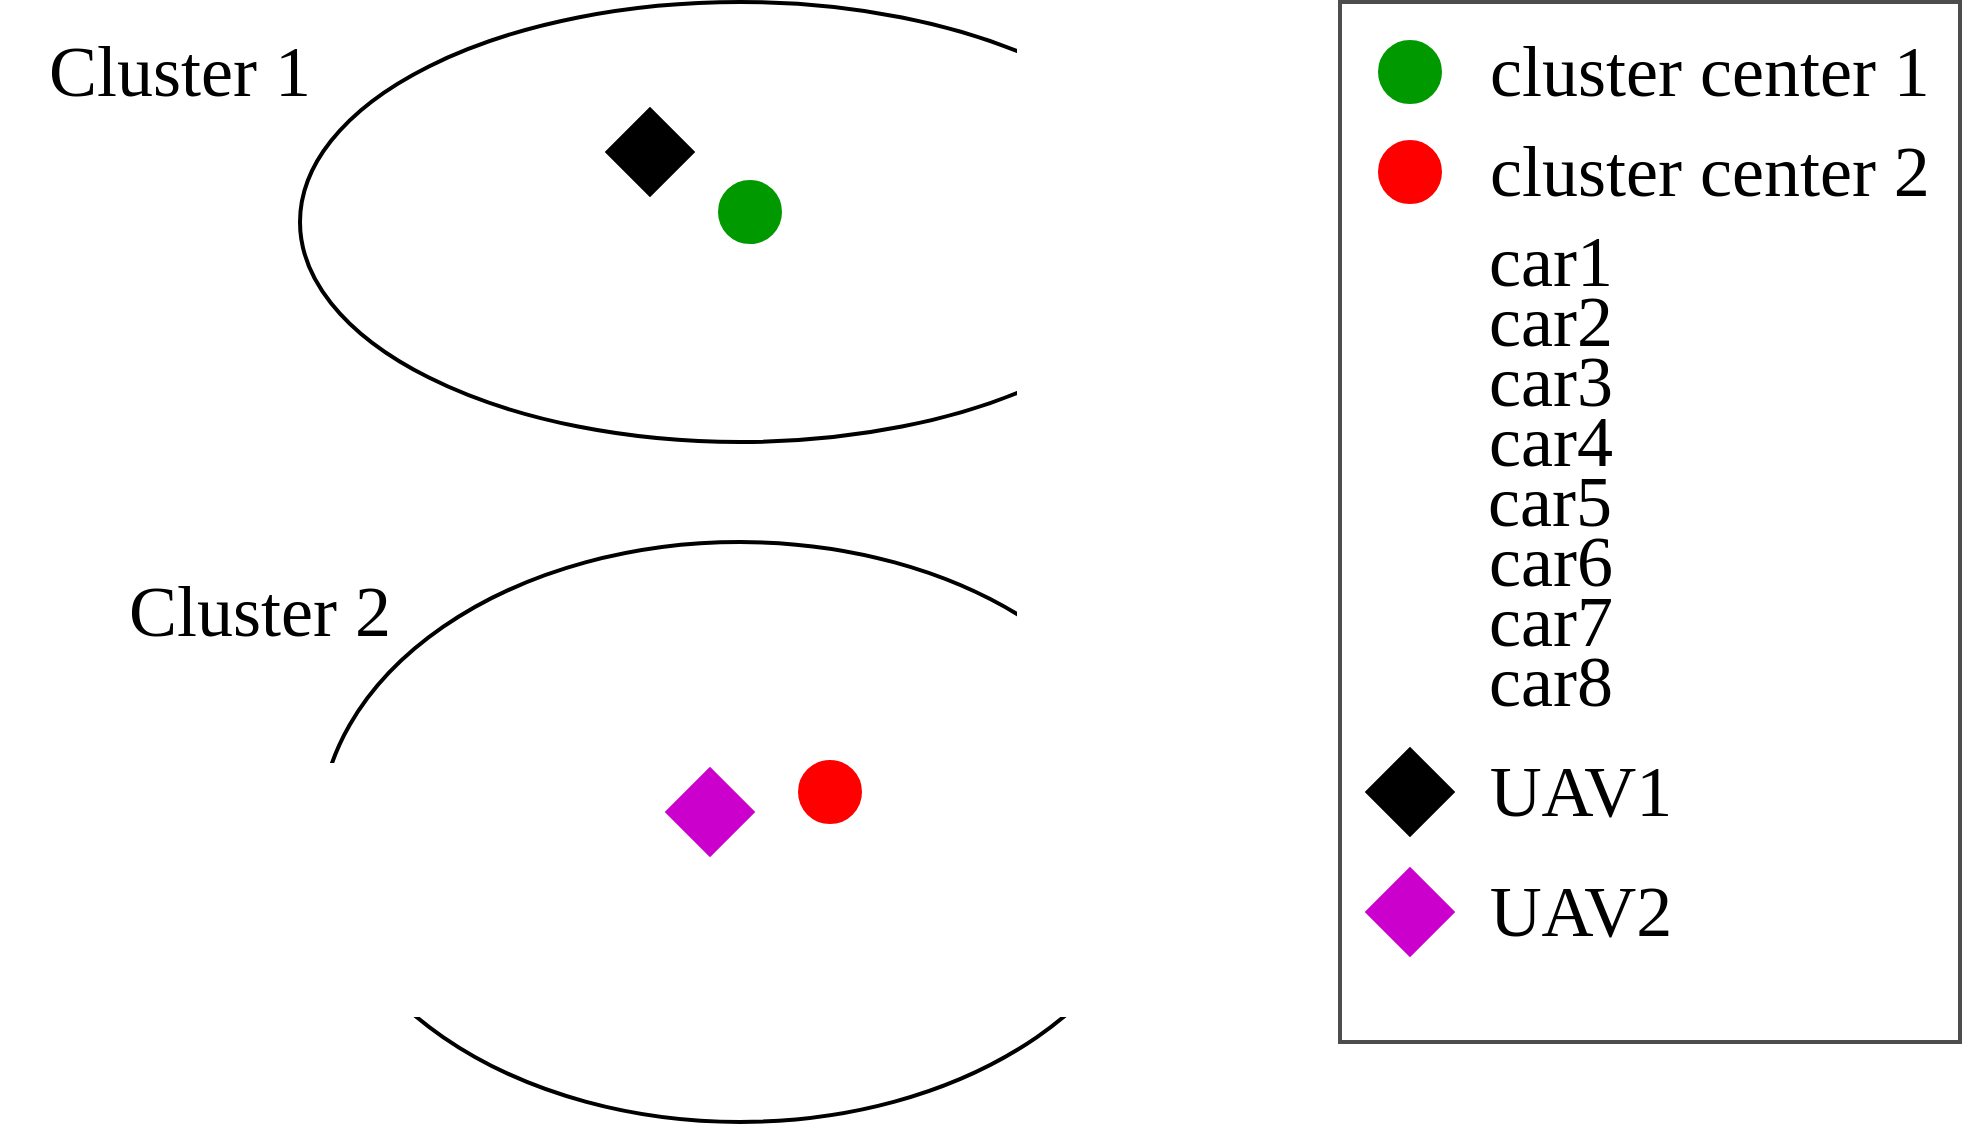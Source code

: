 <mxfile version="12.6.2" type="device"><diagram id="VM6MyXmMbK2j_dw-9dM4" name="Page-1"><mxGraphModel dx="2191" dy="760" grid="1" gridSize="10" guides="1" tooltips="1" connect="1" arrows="1" fold="1" page="1" pageScale="1" pageWidth="850" pageHeight="1100" math="0" shadow="0"><root><mxCell id="0"/><mxCell id="1" parent="0"/><mxCell id="zJdCvO0V3dRv8W11uR3q-1" value="" style="ellipse;whiteSpace=wrap;html=1;strokeWidth=2;" vertex="1" parent="1"><mxGeometry x="20" y="20" width="440" height="220" as="geometry"/></mxCell><mxCell id="zJdCvO0V3dRv8W11uR3q-2" value="" style="ellipse;whiteSpace=wrap;html=1;strokeWidth=2;" vertex="1" parent="1"><mxGeometry x="30" y="290" width="420" height="290" as="geometry"/></mxCell><mxCell id="zJdCvO0V3dRv8W11uR3q-3" value="Cluster 1" style="text;html=1;strokeColor=none;fillColor=none;align=center;verticalAlign=middle;whiteSpace=wrap;rounded=0;fontFamily=Times New Roman;fontSize=36;" vertex="1" parent="1"><mxGeometry x="-130" y="20" width="180" height="70" as="geometry"/></mxCell><mxCell id="zJdCvO0V3dRv8W11uR3q-4" value="Cluster 2" style="text;html=1;strokeColor=none;fillColor=none;align=center;verticalAlign=middle;whiteSpace=wrap;rounded=0;fontFamily=Times New Roman;fontSize=36;" vertex="1" parent="1"><mxGeometry x="-90" y="290" width="180" height="70" as="geometry"/></mxCell><mxCell id="zJdCvO0V3dRv8W11uR3q-5" value="" style="shape=image;html=1;verticalAlign=top;verticalLabelPosition=bottom;labelBackgroundColor=#ffffff;imageAspect=0;aspect=fixed;image=https://cdn2.iconfinder.com/data/icons/3_Minicons-Free-_Pack/46/start2.png;strokeWidth=2;fontFamily=Times New Roman;fontSize=36;" vertex="1" parent="1"><mxGeometry x="230" y="490" width="20" height="20" as="geometry"/></mxCell><mxCell id="zJdCvO0V3dRv8W11uR3q-6" value="" style="shape=image;html=1;verticalAlign=top;verticalLabelPosition=bottom;labelBackgroundColor=#ffffff;imageAspect=0;aspect=fixed;image=https://cdn2.iconfinder.com/data/icons/3_Minicons-Free-_Pack/46/start2.png;strokeWidth=2;fontFamily=Times New Roman;fontSize=36;" vertex="1" parent="1"><mxGeometry x="390" y="60" width="20" height="20" as="geometry"/></mxCell><mxCell id="zJdCvO0V3dRv8W11uR3q-7" value="" style="shape=image;html=1;verticalAlign=top;verticalLabelPosition=bottom;labelBackgroundColor=#ffffff;imageAspect=0;aspect=fixed;image=https://cdn2.iconfinder.com/data/icons/3_Minicons-Free-_Pack/46/start2.png;strokeWidth=2;fontFamily=Times New Roman;fontSize=36;" vertex="1" parent="1"><mxGeometry x="300" y="160" width="20" height="20" as="geometry"/></mxCell><mxCell id="zJdCvO0V3dRv8W11uR3q-8" value="" style="shape=image;html=1;verticalAlign=top;verticalLabelPosition=bottom;labelBackgroundColor=#ffffff;imageAspect=0;aspect=fixed;image=https://cdn2.iconfinder.com/data/icons/3_Minicons-Free-_Pack/46/start2.png;strokeWidth=2;fontFamily=Times New Roman;fontSize=36;" vertex="1" parent="1"><mxGeometry x="130" y="40" width="20" height="20" as="geometry"/></mxCell><mxCell id="zJdCvO0V3dRv8W11uR3q-10" value="" style="whiteSpace=wrap;html=1;aspect=fixed;strokeWidth=2;fontFamily=Times New Roman;fontSize=36;rotation=45;fillColor=#000000;" vertex="1" parent="1"><mxGeometry x="180" y="80" width="30" height="30" as="geometry"/></mxCell><mxCell id="zJdCvO0V3dRv8W11uR3q-11" value="" style="whiteSpace=wrap;html=1;aspect=fixed;strokeWidth=2;fontFamily=Times New Roman;fontSize=36;rotation=45;strokeColor=#CC00CC;fillColor=#CC00CC;" vertex="1" parent="1"><mxGeometry x="210" y="410" width="30" height="30" as="geometry"/></mxCell><mxCell id="zJdCvO0V3dRv8W11uR3q-12" value="" style="ellipse;whiteSpace=wrap;html=1;aspect=fixed;strokeWidth=2;fontFamily=Times New Roman;fontSize=36;fillColor=#009900;strokeColor=#009900;" vertex="1" parent="1"><mxGeometry x="230" y="110" width="30" height="30" as="geometry"/></mxCell><mxCell id="zJdCvO0V3dRv8W11uR3q-13" value="" style="shape=image;html=1;verticalAlign=top;verticalLabelPosition=bottom;labelBackgroundColor=#ffffff;imageAspect=0;aspect=fixed;image=https://cdn2.iconfinder.com/data/icons/3_Minicons-Free-_Pack/46/start2.png;strokeWidth=2;fontFamily=Times New Roman;fontSize=36;" vertex="1" parent="1"><mxGeometry x="80" y="190" width="20" height="20" as="geometry"/></mxCell><mxCell id="zJdCvO0V3dRv8W11uR3q-14" value="" style="shape=image;html=1;verticalAlign=top;verticalLabelPosition=bottom;labelBackgroundColor=#ffffff;imageAspect=0;aspect=fixed;image=https://cdn2.iconfinder.com/data/icons/3_Minicons-Free-_Pack/46/start2.png;strokeWidth=2;fontFamily=Times New Roman;fontSize=36;" vertex="1" parent="1"><mxGeometry x="390" y="400" width="20" height="20" as="geometry"/></mxCell><mxCell id="zJdCvO0V3dRv8W11uR3q-15" value="" style="shape=image;html=1;verticalAlign=top;verticalLabelPosition=bottom;labelBackgroundColor=#ffffff;imageAspect=0;aspect=fixed;image=https://cdn2.iconfinder.com/data/icons/3_Minicons-Free-_Pack/46/start2.png;strokeWidth=2;fontFamily=Times New Roman;fontSize=36;" vertex="1" parent="1"><mxGeometry x="180" y="380" width="20" height="20" as="geometry"/></mxCell><mxCell id="zJdCvO0V3dRv8W11uR3q-16" value="" style="shape=image;html=1;verticalAlign=top;verticalLabelPosition=bottom;labelBackgroundColor=#ffffff;imageAspect=0;aspect=fixed;image=https://cdn2.iconfinder.com/data/icons/3_Minicons-Free-_Pack/46/start2.png;strokeWidth=2;fontFamily=Times New Roman;fontSize=36;" vertex="1" parent="1"><mxGeometry x="70" y="400" width="20" height="20" as="geometry"/></mxCell><mxCell id="zJdCvO0V3dRv8W11uR3q-17" value="" style="ellipse;whiteSpace=wrap;html=1;aspect=fixed;strokeWidth=2;fontFamily=Times New Roman;fontSize=36;strokeColor=#FF0000;fillColor=#FF0000;" vertex="1" parent="1"><mxGeometry x="270" y="400" width="30" height="30" as="geometry"/></mxCell><mxCell id="zJdCvO0V3dRv8W11uR3q-18" value="" style="ellipse;whiteSpace=wrap;html=1;aspect=fixed;strokeWidth=2;fontFamily=Times New Roman;fontSize=36;strokeColor=#FF0000;fillColor=#FF0000;" vertex="1" parent="1"><mxGeometry x="560" y="90" width="30" height="30" as="geometry"/></mxCell><mxCell id="zJdCvO0V3dRv8W11uR3q-19" value="" style="ellipse;whiteSpace=wrap;html=1;aspect=fixed;strokeWidth=2;fontFamily=Times New Roman;fontSize=36;fillColor=#009900;strokeColor=#009900;" vertex="1" parent="1"><mxGeometry x="560" y="40" width="30" height="30" as="geometry"/></mxCell><mxCell id="zJdCvO0V3dRv8W11uR3q-20" value="" style="shape=image;html=1;verticalAlign=top;verticalLabelPosition=bottom;labelBackgroundColor=#ffffff;imageAspect=0;aspect=fixed;image=https://cdn2.iconfinder.com/data/icons/3_Minicons-Free-_Pack/46/start2.png;strokeWidth=2;fontFamily=Times New Roman;fontSize=36;" vertex="1" parent="1"><mxGeometry x="565" y="140" width="20" height="20" as="geometry"/></mxCell><mxCell id="zJdCvO0V3dRv8W11uR3q-21" value="" style="shape=image;html=1;verticalAlign=top;verticalLabelPosition=bottom;labelBackgroundColor=#ffffff;imageAspect=0;aspect=fixed;image=https://cdn2.iconfinder.com/data/icons/3_Minicons-Free-_Pack/46/start2.png;strokeWidth=2;fontFamily=Times New Roman;fontSize=36;" vertex="1" parent="1"><mxGeometry x="565" y="170" width="20" height="20" as="geometry"/></mxCell><mxCell id="zJdCvO0V3dRv8W11uR3q-22" value="" style="shape=image;html=1;verticalAlign=top;verticalLabelPosition=bottom;labelBackgroundColor=#ffffff;imageAspect=0;aspect=fixed;image=https://cdn2.iconfinder.com/data/icons/3_Minicons-Free-_Pack/46/start2.png;strokeWidth=2;fontFamily=Times New Roman;fontSize=36;" vertex="1" parent="1"><mxGeometry x="565" y="200" width="20" height="20" as="geometry"/></mxCell><mxCell id="zJdCvO0V3dRv8W11uR3q-23" value="" style="shape=image;html=1;verticalAlign=top;verticalLabelPosition=bottom;labelBackgroundColor=#ffffff;imageAspect=0;aspect=fixed;image=https://cdn2.iconfinder.com/data/icons/3_Minicons-Free-_Pack/46/start2.png;strokeWidth=2;fontFamily=Times New Roman;fontSize=36;" vertex="1" parent="1"><mxGeometry x="565" y="230" width="20" height="20" as="geometry"/></mxCell><mxCell id="zJdCvO0V3dRv8W11uR3q-24" value="" style="shape=image;html=1;verticalAlign=top;verticalLabelPosition=bottom;labelBackgroundColor=#ffffff;imageAspect=0;aspect=fixed;image=https://cdn2.iconfinder.com/data/icons/3_Minicons-Free-_Pack/46/start2.png;strokeWidth=2;fontFamily=Times New Roman;fontSize=36;" vertex="1" parent="1"><mxGeometry x="565" y="260" width="20" height="20" as="geometry"/></mxCell><mxCell id="zJdCvO0V3dRv8W11uR3q-25" value="" style="shape=image;html=1;verticalAlign=top;verticalLabelPosition=bottom;labelBackgroundColor=#ffffff;imageAspect=0;aspect=fixed;image=https://cdn2.iconfinder.com/data/icons/3_Minicons-Free-_Pack/46/start2.png;strokeWidth=2;fontFamily=Times New Roman;fontSize=36;" vertex="1" parent="1"><mxGeometry x="565" y="290" width="20" height="20" as="geometry"/></mxCell><mxCell id="zJdCvO0V3dRv8W11uR3q-26" value="" style="shape=image;html=1;verticalAlign=top;verticalLabelPosition=bottom;labelBackgroundColor=#ffffff;imageAspect=0;aspect=fixed;image=https://cdn2.iconfinder.com/data/icons/3_Minicons-Free-_Pack/46/start2.png;strokeWidth=2;fontFamily=Times New Roman;fontSize=36;" vertex="1" parent="1"><mxGeometry x="565" y="320" width="20" height="20" as="geometry"/></mxCell><mxCell id="zJdCvO0V3dRv8W11uR3q-27" value="" style="shape=image;html=1;verticalAlign=top;verticalLabelPosition=bottom;labelBackgroundColor=#ffffff;imageAspect=0;aspect=fixed;image=https://cdn2.iconfinder.com/data/icons/3_Minicons-Free-_Pack/46/start2.png;strokeWidth=2;fontFamily=Times New Roman;fontSize=36;" vertex="1" parent="1"><mxGeometry x="565" y="350" width="20" height="20" as="geometry"/></mxCell><mxCell id="zJdCvO0V3dRv8W11uR3q-28" value="" style="whiteSpace=wrap;html=1;aspect=fixed;strokeWidth=2;fontFamily=Times New Roman;fontSize=36;rotation=45;fillColor=#000000;" vertex="1" parent="1"><mxGeometry x="560" y="400" width="30" height="30" as="geometry"/></mxCell><mxCell id="zJdCvO0V3dRv8W11uR3q-29" value="" style="whiteSpace=wrap;html=1;aspect=fixed;strokeWidth=2;fontFamily=Times New Roman;fontSize=36;rotation=45;strokeColor=#CC00CC;fillColor=#CC00CC;" vertex="1" parent="1"><mxGeometry x="560" y="460" width="30" height="30" as="geometry"/></mxCell><mxCell id="zJdCvO0V3dRv8W11uR3q-30" value="cluster center 1" style="text;html=1;strokeColor=none;fillColor=none;align=center;verticalAlign=middle;whiteSpace=wrap;rounded=0;fontFamily=Times New Roman;fontSize=36;" vertex="1" parent="1"><mxGeometry x="590" y="37.5" width="270" height="35" as="geometry"/></mxCell><mxCell id="zJdCvO0V3dRv8W11uR3q-31" value="cluster center 2" style="text;html=1;strokeColor=none;fillColor=none;align=center;verticalAlign=middle;whiteSpace=wrap;rounded=0;fontFamily=Times New Roman;fontSize=36;" vertex="1" parent="1"><mxGeometry x="590" y="87.5" width="270" height="35" as="geometry"/></mxCell><mxCell id="zJdCvO0V3dRv8W11uR3q-32" value="car1&amp;nbsp;" style="text;html=1;strokeColor=none;fillColor=none;align=center;verticalAlign=middle;whiteSpace=wrap;rounded=0;fontFamily=Times New Roman;fontSize=36;" vertex="1" parent="1"><mxGeometry x="600" y="132.5" width="100" height="35" as="geometry"/></mxCell><mxCell id="zJdCvO0V3dRv8W11uR3q-33" value="car2&amp;nbsp;" style="text;html=1;strokeColor=none;fillColor=none;align=center;verticalAlign=middle;whiteSpace=wrap;rounded=0;fontFamily=Times New Roman;fontSize=36;" vertex="1" parent="1"><mxGeometry x="600" y="162.5" width="100" height="35" as="geometry"/></mxCell><mxCell id="zJdCvO0V3dRv8W11uR3q-34" value="car3&amp;nbsp;" style="text;html=1;strokeColor=none;fillColor=none;align=center;verticalAlign=middle;whiteSpace=wrap;rounded=0;fontFamily=Times New Roman;fontSize=36;" vertex="1" parent="1"><mxGeometry x="600" y="192.5" width="100" height="35" as="geometry"/></mxCell><mxCell id="zJdCvO0V3dRv8W11uR3q-35" value="car4&amp;nbsp;" style="text;html=1;strokeColor=none;fillColor=none;align=center;verticalAlign=middle;whiteSpace=wrap;rounded=0;fontFamily=Times New Roman;fontSize=36;" vertex="1" parent="1"><mxGeometry x="600" y="222.5" width="100" height="35" as="geometry"/></mxCell><mxCell id="zJdCvO0V3dRv8W11uR3q-36" value="car5" style="text;html=1;strokeColor=none;fillColor=none;align=center;verticalAlign=middle;whiteSpace=wrap;rounded=0;fontFamily=Times New Roman;fontSize=36;" vertex="1" parent="1"><mxGeometry x="590" y="252.5" width="110" height="35" as="geometry"/></mxCell><mxCell id="zJdCvO0V3dRv8W11uR3q-37" value="car6&amp;nbsp;" style="text;html=1;strokeColor=none;fillColor=none;align=center;verticalAlign=middle;whiteSpace=wrap;rounded=0;fontFamily=Times New Roman;fontSize=36;" vertex="1" parent="1"><mxGeometry x="600" y="282.5" width="100" height="35" as="geometry"/></mxCell><mxCell id="zJdCvO0V3dRv8W11uR3q-38" value="car7&amp;nbsp;" style="text;html=1;strokeColor=none;fillColor=none;align=center;verticalAlign=middle;whiteSpace=wrap;rounded=0;fontFamily=Times New Roman;fontSize=36;" vertex="1" parent="1"><mxGeometry x="600" y="312.5" width="100" height="35" as="geometry"/></mxCell><mxCell id="zJdCvO0V3dRv8W11uR3q-39" value="car8&amp;nbsp;" style="text;html=1;strokeColor=none;fillColor=none;align=center;verticalAlign=middle;whiteSpace=wrap;rounded=0;fontFamily=Times New Roman;fontSize=36;" vertex="1" parent="1"><mxGeometry x="600" y="342.5" width="100" height="35" as="geometry"/></mxCell><mxCell id="zJdCvO0V3dRv8W11uR3q-40" value="UAV1&amp;nbsp;" style="text;html=1;strokeColor=none;fillColor=none;align=center;verticalAlign=middle;whiteSpace=wrap;rounded=0;fontFamily=Times New Roman;fontSize=36;" vertex="1" parent="1"><mxGeometry x="600" y="397.5" width="130" height="35" as="geometry"/></mxCell><mxCell id="zJdCvO0V3dRv8W11uR3q-41" value="UAV2&amp;nbsp;" style="text;html=1;strokeColor=none;fillColor=none;align=center;verticalAlign=middle;whiteSpace=wrap;rounded=0;fontFamily=Times New Roman;fontSize=36;" vertex="1" parent="1"><mxGeometry x="600" y="457.5" width="130" height="35" as="geometry"/></mxCell><mxCell id="zJdCvO0V3dRv8W11uR3q-42" value="" style="rounded=0;whiteSpace=wrap;html=1;strokeColor=#4D4D4D;strokeWidth=2;fillColor=none;fontFamily=Times New Roman;fontSize=36;" vertex="1" parent="1"><mxGeometry x="540" y="20" width="310" height="520" as="geometry"/></mxCell></root></mxGraphModel></diagram></mxfile>